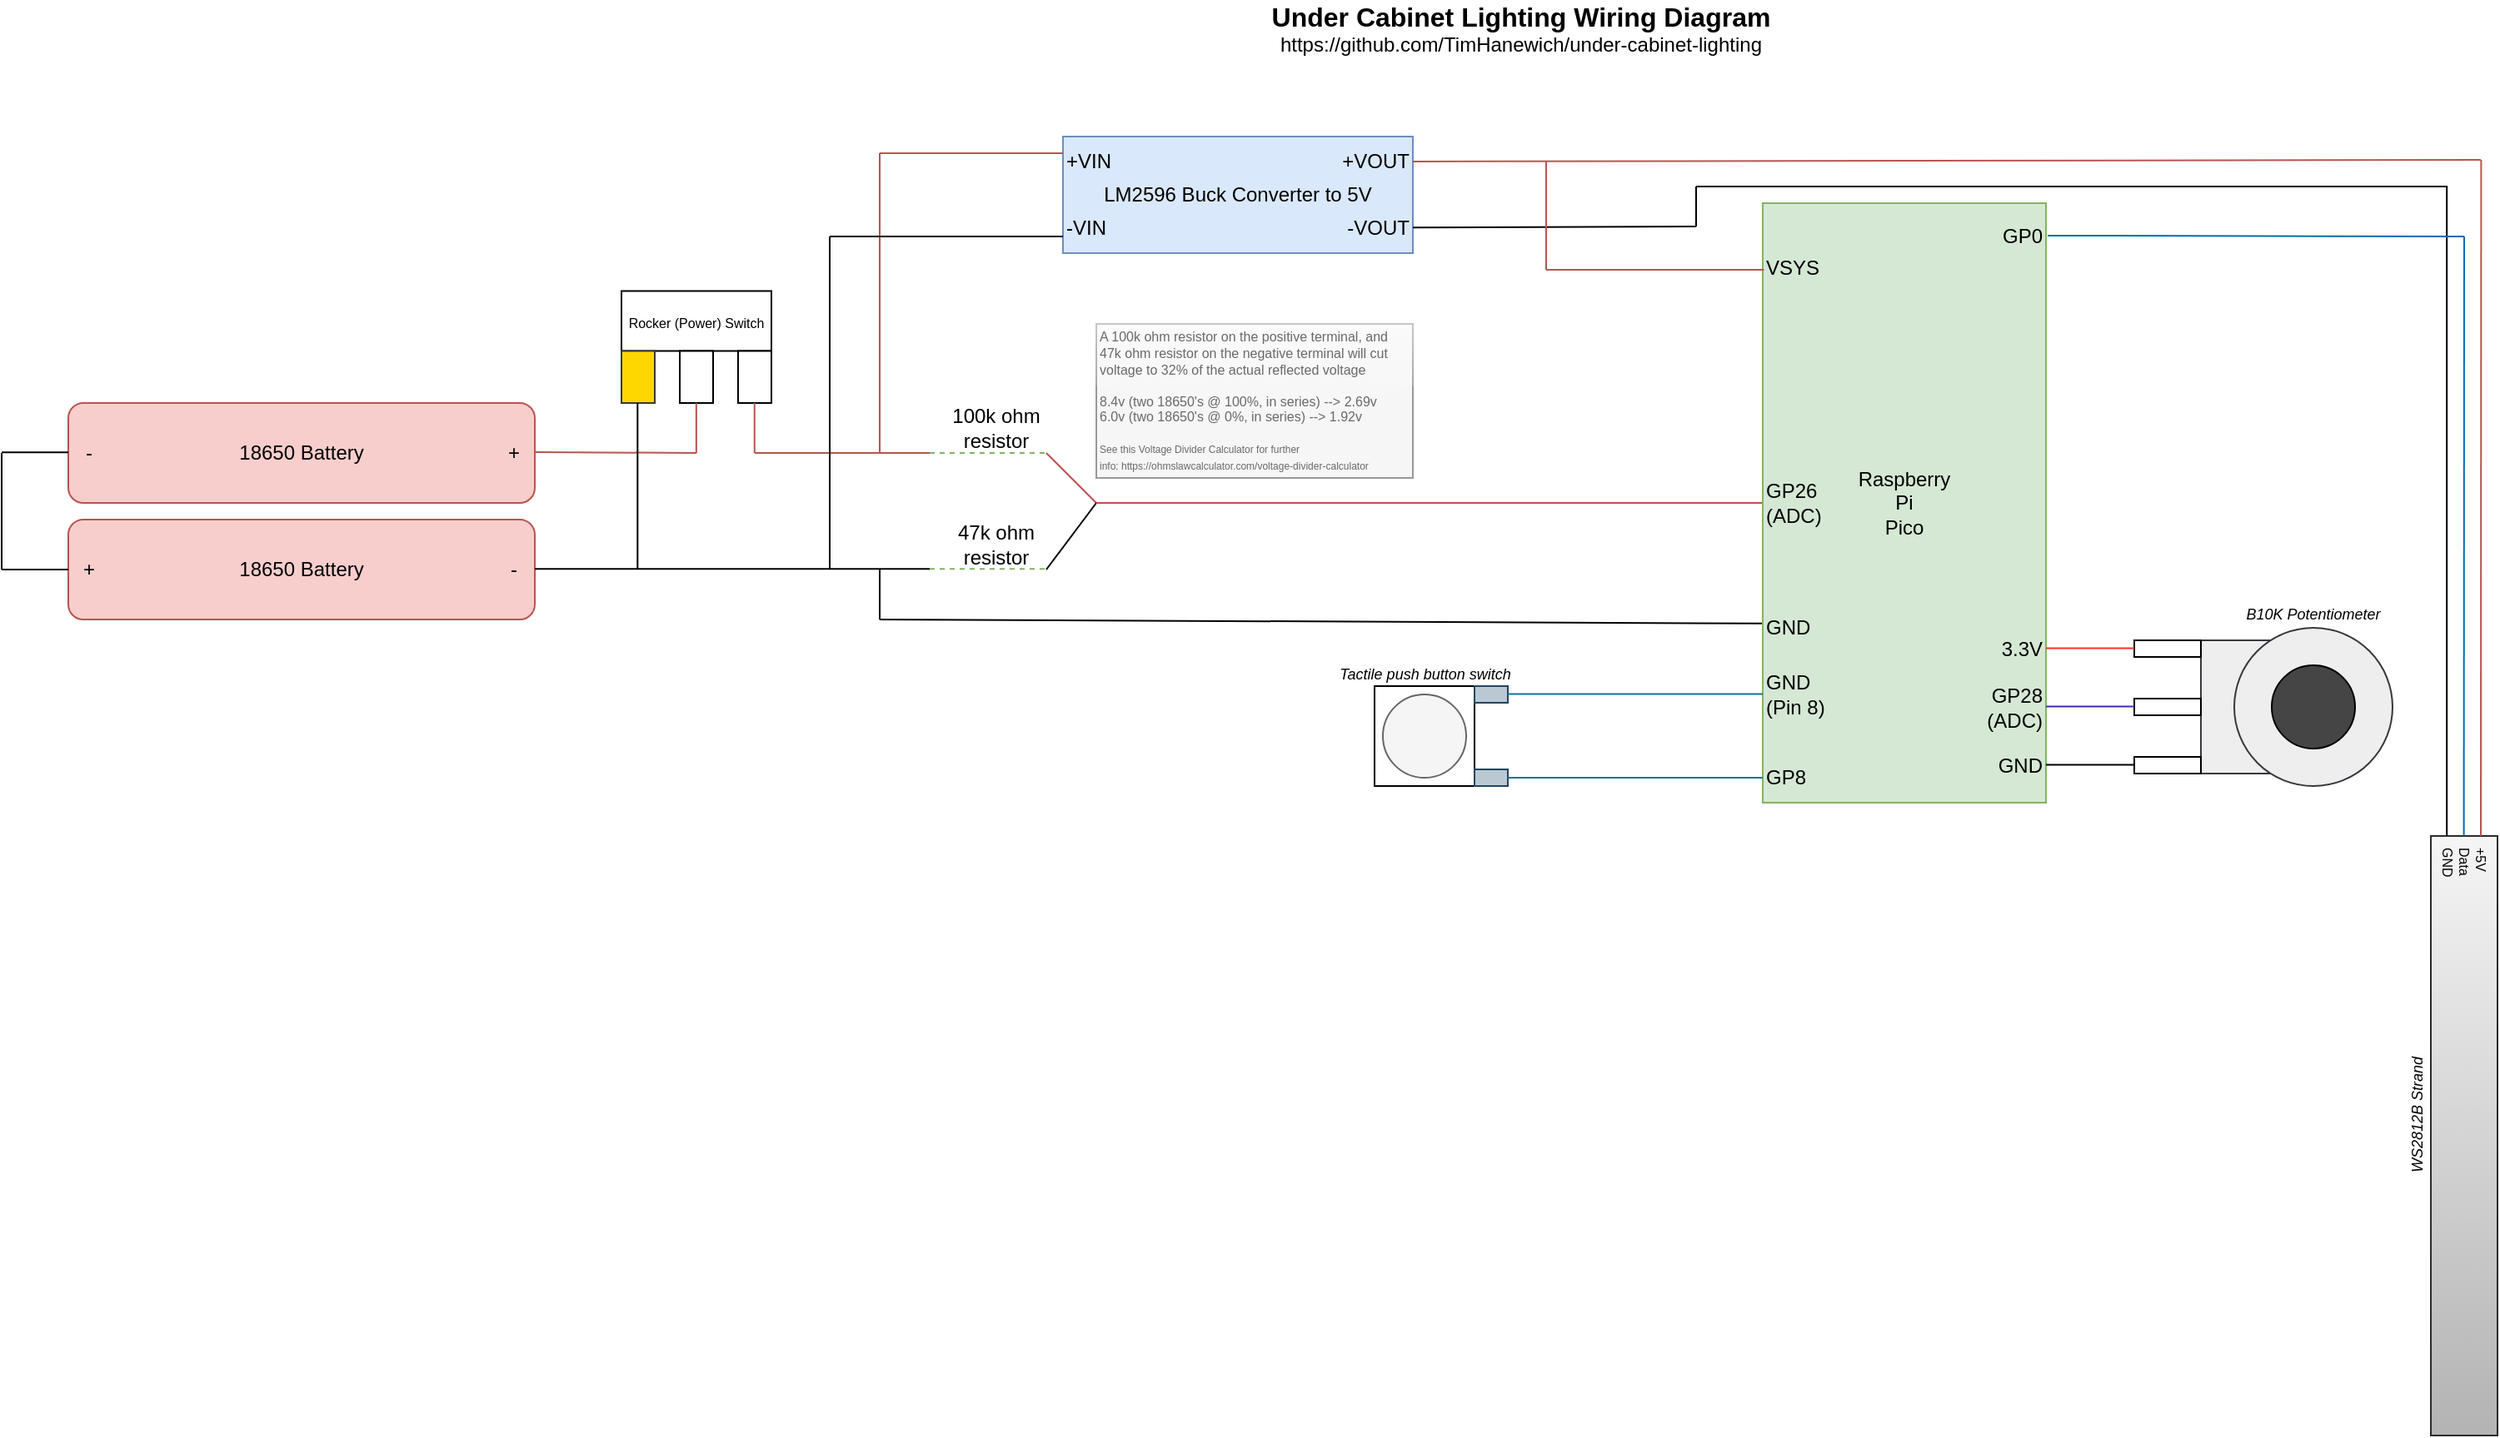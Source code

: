 <mxfile version="24.7.7">
  <diagram name="Page-1" id="AIk0Q2GmdtSzgIbApq3y">
    <mxGraphModel dx="1201" dy="1956" grid="1" gridSize="10" guides="1" tooltips="1" connect="1" arrows="1" fold="1" page="1" pageScale="1" pageWidth="850" pageHeight="1100" math="0" shadow="0">
      <root>
        <mxCell id="0" />
        <mxCell id="1" parent="0" />
        <mxCell id="WOSnY5D1xwaBjITCGNbo-13" value="" style="rounded=0;whiteSpace=wrap;html=1;fillColor=#eeeeee;strokeColor=#36393d;" parent="1" vertex="1">
          <mxGeometry x="1333" y="342.5" width="60" height="80" as="geometry" />
        </mxCell>
        <mxCell id="5yJc1-C0Uq-N8i1GRbMO-1" value="18650 Battery" style="rounded=1;whiteSpace=wrap;html=1;fillColor=#f8cecc;strokeColor=#b85450;" parent="1" vertex="1">
          <mxGeometry x="53" y="200" width="280" height="60" as="geometry" />
        </mxCell>
        <mxCell id="5yJc1-C0Uq-N8i1GRbMO-2" value="+" style="text;html=1;align=center;verticalAlign=middle;whiteSpace=wrap;rounded=0;" parent="1" vertex="1">
          <mxGeometry x="308" y="215" width="25" height="30" as="geometry" />
        </mxCell>
        <mxCell id="5yJc1-C0Uq-N8i1GRbMO-3" value="-" style="text;html=1;align=center;verticalAlign=middle;whiteSpace=wrap;rounded=0;" parent="1" vertex="1">
          <mxGeometry x="53" y="215" width="25" height="30" as="geometry" />
        </mxCell>
        <mxCell id="5yJc1-C0Uq-N8i1GRbMO-5" value="18650 Battery" style="rounded=1;whiteSpace=wrap;html=1;fillColor=#f8cecc;strokeColor=#b85450;" parent="1" vertex="1">
          <mxGeometry x="53" y="270" width="280" height="60" as="geometry" />
        </mxCell>
        <mxCell id="5yJc1-C0Uq-N8i1GRbMO-6" value="-" style="text;html=1;align=center;verticalAlign=middle;whiteSpace=wrap;rounded=0;" parent="1" vertex="1">
          <mxGeometry x="308" y="285" width="25" height="30" as="geometry" />
        </mxCell>
        <mxCell id="5yJc1-C0Uq-N8i1GRbMO-7" value="+" style="text;html=1;align=center;verticalAlign=middle;whiteSpace=wrap;rounded=0;" parent="1" vertex="1">
          <mxGeometry x="53" y="285" width="25" height="30" as="geometry" />
        </mxCell>
        <mxCell id="5yJc1-C0Uq-N8i1GRbMO-8" value="" style="endArrow=none;html=1;rounded=0;" parent="1" edge="1">
          <mxGeometry width="50" height="50" relative="1" as="geometry">
            <mxPoint x="53" y="300" as="sourcePoint" />
            <mxPoint x="13" y="300" as="targetPoint" />
          </mxGeometry>
        </mxCell>
        <mxCell id="5yJc1-C0Uq-N8i1GRbMO-9" value="" style="endArrow=none;html=1;rounded=0;" parent="1" edge="1">
          <mxGeometry width="50" height="50" relative="1" as="geometry">
            <mxPoint x="13" y="230" as="sourcePoint" />
            <mxPoint x="13" y="300" as="targetPoint" />
          </mxGeometry>
        </mxCell>
        <mxCell id="5yJc1-C0Uq-N8i1GRbMO-10" value="" style="endArrow=none;html=1;rounded=0;" parent="1" edge="1">
          <mxGeometry width="50" height="50" relative="1" as="geometry">
            <mxPoint x="53" y="229.66" as="sourcePoint" />
            <mxPoint x="13" y="229.66" as="targetPoint" />
          </mxGeometry>
        </mxCell>
        <mxCell id="5yJc1-C0Uq-N8i1GRbMO-11" value="" style="endArrow=none;html=1;rounded=0;fillColor=#f8cecc;strokeColor=#b85450;" parent="1" edge="1">
          <mxGeometry width="50" height="50" relative="1" as="geometry">
            <mxPoint x="465" y="230" as="sourcePoint" />
            <mxPoint x="570" y="230" as="targetPoint" />
          </mxGeometry>
        </mxCell>
        <mxCell id="5yJc1-C0Uq-N8i1GRbMO-12" value="" style="endArrow=none;html=1;rounded=0;exitX=1;exitY=0.5;exitDx=0;exitDy=0;" parent="1" edge="1">
          <mxGeometry width="50" height="50" relative="1" as="geometry">
            <mxPoint x="333" y="299.66" as="sourcePoint" />
            <mxPoint x="570" y="299.66" as="targetPoint" />
          </mxGeometry>
        </mxCell>
        <mxCell id="5yJc1-C0Uq-N8i1GRbMO-13" value="" style="endArrow=none;dashed=1;html=1;rounded=0;fillColor=#d5e8d4;strokeColor=#82b366;" parent="1" edge="1">
          <mxGeometry width="50" height="50" relative="1" as="geometry">
            <mxPoint x="570" y="230" as="sourcePoint" />
            <mxPoint x="640" y="230" as="targetPoint" />
          </mxGeometry>
        </mxCell>
        <mxCell id="5yJc1-C0Uq-N8i1GRbMO-14" value="" style="endArrow=none;dashed=1;html=1;rounded=0;fillColor=#d5e8d4;strokeColor=#82b366;" parent="1" edge="1">
          <mxGeometry width="50" height="50" relative="1" as="geometry">
            <mxPoint x="570" y="299.66" as="sourcePoint" />
            <mxPoint x="640" y="299.66" as="targetPoint" />
          </mxGeometry>
        </mxCell>
        <mxCell id="5yJc1-C0Uq-N8i1GRbMO-15" value="100k ohm resistor" style="text;html=1;align=center;verticalAlign=middle;whiteSpace=wrap;rounded=0;" parent="1" vertex="1">
          <mxGeometry x="580" y="200" width="60" height="30" as="geometry" />
        </mxCell>
        <mxCell id="5yJc1-C0Uq-N8i1GRbMO-16" value="47k ohm resistor" style="text;html=1;align=center;verticalAlign=middle;whiteSpace=wrap;rounded=0;" parent="1" vertex="1">
          <mxGeometry x="580" y="270" width="60" height="30" as="geometry" />
        </mxCell>
        <mxCell id="5yJc1-C0Uq-N8i1GRbMO-17" value="" style="endArrow=none;html=1;rounded=0;" parent="1" edge="1">
          <mxGeometry width="50" height="50" relative="1" as="geometry">
            <mxPoint x="540" y="330" as="sourcePoint" />
            <mxPoint x="540" y="300" as="targetPoint" />
          </mxGeometry>
        </mxCell>
        <mxCell id="5yJc1-C0Uq-N8i1GRbMO-18" value="" style="endArrow=none;html=1;rounded=0;entryX=1;entryY=1;entryDx=0;entryDy=0;fillColor=#f8cecc;strokeColor=#b85450;" parent="1" target="5yJc1-C0Uq-N8i1GRbMO-15" edge="1">
          <mxGeometry width="50" height="50" relative="1" as="geometry">
            <mxPoint x="670" y="260" as="sourcePoint" />
            <mxPoint x="610" y="310" as="targetPoint" />
          </mxGeometry>
        </mxCell>
        <mxCell id="5yJc1-C0Uq-N8i1GRbMO-19" value="" style="endArrow=none;html=1;rounded=0;exitX=1;exitY=0.5;exitDx=0;exitDy=0;" parent="1" edge="1">
          <mxGeometry width="50" height="50" relative="1" as="geometry">
            <mxPoint x="640" y="300.0" as="sourcePoint" />
            <mxPoint x="670" y="260" as="targetPoint" />
          </mxGeometry>
        </mxCell>
        <mxCell id="5yJc1-C0Uq-N8i1GRbMO-20" value="" style="endArrow=none;html=1;rounded=0;fillColor=#f8cecc;strokeColor=#b85450;entryX=0;entryY=0.5;entryDx=0;entryDy=0;" parent="1" target="5yJc1-C0Uq-N8i1GRbMO-24" edge="1">
          <mxGeometry width="50" height="50" relative="1" as="geometry">
            <mxPoint x="670" y="260" as="sourcePoint" />
            <mxPoint x="750" y="260" as="targetPoint" />
          </mxGeometry>
        </mxCell>
        <mxCell id="5yJc1-C0Uq-N8i1GRbMO-21" value="" style="endArrow=none;html=1;rounded=0;exitX=0.001;exitY=0.84;exitDx=0;exitDy=0;exitPerimeter=0;" parent="1" edge="1">
          <mxGeometry width="50" height="50" relative="1" as="geometry">
            <mxPoint x="1070.17" y="332.4" as="sourcePoint" />
            <mxPoint x="540" y="330" as="targetPoint" />
          </mxGeometry>
        </mxCell>
        <mxCell id="5yJc1-C0Uq-N8i1GRbMO-24" value="Raspberry&lt;div&gt;Pi&lt;/div&gt;&lt;div&gt;Pico&lt;/div&gt;" style="rounded=0;whiteSpace=wrap;html=1;fillColor=#d5e8d4;strokeColor=#82b366;" parent="1" vertex="1">
          <mxGeometry x="1070" y="80" width="170" height="360" as="geometry" />
        </mxCell>
        <mxCell id="5yJc1-C0Uq-N8i1GRbMO-25" value="GND" style="text;html=1;align=left;verticalAlign=middle;whiteSpace=wrap;rounded=0;" parent="1" vertex="1">
          <mxGeometry x="1070" y="320" width="60" height="30" as="geometry" />
        </mxCell>
        <mxCell id="5yJc1-C0Uq-N8i1GRbMO-26" value="GP26 (ADC)" style="text;html=1;align=left;verticalAlign=middle;whiteSpace=wrap;rounded=0;" parent="1" vertex="1">
          <mxGeometry x="1070" y="245" width="60" height="30" as="geometry" />
        </mxCell>
        <mxCell id="5yJc1-C0Uq-N8i1GRbMO-27" value="" style="endArrow=none;html=1;rounded=0;" parent="1" edge="1">
          <mxGeometry width="50" height="50" relative="1" as="geometry">
            <mxPoint x="510" y="300" as="sourcePoint" />
            <mxPoint x="510" y="100" as="targetPoint" />
          </mxGeometry>
        </mxCell>
        <mxCell id="5yJc1-C0Uq-N8i1GRbMO-28" value="" style="endArrow=none;html=1;rounded=0;exitX=1;exitY=0.5;exitDx=0;exitDy=0;fillColor=#f8cecc;strokeColor=#b85450;" parent="1" edge="1">
          <mxGeometry width="50" height="50" relative="1" as="geometry">
            <mxPoint x="540" y="230" as="sourcePoint" />
            <mxPoint x="540" y="50" as="targetPoint" />
          </mxGeometry>
        </mxCell>
        <mxCell id="5yJc1-C0Uq-N8i1GRbMO-29" value="LM2596 Buck Converter to 5V" style="rounded=0;whiteSpace=wrap;html=1;fillColor=#dae8fc;strokeColor=#6c8ebf;" parent="1" vertex="1">
          <mxGeometry x="650" y="40" width="210" height="70" as="geometry" />
        </mxCell>
        <mxCell id="5yJc1-C0Uq-N8i1GRbMO-30" value="" style="endArrow=none;html=1;rounded=0;" parent="1" edge="1">
          <mxGeometry width="50" height="50" relative="1" as="geometry">
            <mxPoint x="510" y="100" as="sourcePoint" />
            <mxPoint x="650" y="100.0" as="targetPoint" />
          </mxGeometry>
        </mxCell>
        <mxCell id="5yJc1-C0Uq-N8i1GRbMO-31" value="" style="endArrow=none;html=1;rounded=0;fillColor=#f8cecc;strokeColor=#b85450;" parent="1" edge="1">
          <mxGeometry width="50" height="50" relative="1" as="geometry">
            <mxPoint x="540" y="50" as="sourcePoint" />
            <mxPoint x="650" y="50" as="targetPoint" />
          </mxGeometry>
        </mxCell>
        <mxCell id="5yJc1-C0Uq-N8i1GRbMO-32" value="+VIN" style="text;html=1;align=left;verticalAlign=middle;whiteSpace=wrap;rounded=0;" parent="1" vertex="1">
          <mxGeometry x="650" y="40" width="60" height="30" as="geometry" />
        </mxCell>
        <mxCell id="5yJc1-C0Uq-N8i1GRbMO-33" value="-VIN" style="text;html=1;align=left;verticalAlign=middle;whiteSpace=wrap;rounded=0;" parent="1" vertex="1">
          <mxGeometry x="650" y="80" width="60" height="30" as="geometry" />
        </mxCell>
        <mxCell id="5yJc1-C0Uq-N8i1GRbMO-34" value="+VOUT" style="text;html=1;align=right;verticalAlign=middle;whiteSpace=wrap;rounded=0;" parent="1" vertex="1">
          <mxGeometry x="800" y="40" width="60" height="30" as="geometry" />
        </mxCell>
        <mxCell id="5yJc1-C0Uq-N8i1GRbMO-35" value="-VOUT" style="text;html=1;align=right;verticalAlign=middle;whiteSpace=wrap;rounded=0;" parent="1" vertex="1">
          <mxGeometry x="800" y="80" width="60" height="30" as="geometry" />
        </mxCell>
        <mxCell id="5yJc1-C0Uq-N8i1GRbMO-37" value="" style="endArrow=none;html=1;rounded=0;exitX=1;exitY=0.5;exitDx=0;exitDy=0;fillColor=#f8cecc;strokeColor=#B85450;" parent="1" source="5yJc1-C0Uq-N8i1GRbMO-34" edge="1">
          <mxGeometry width="50" height="50" relative="1" as="geometry">
            <mxPoint x="1000" y="40" as="sourcePoint" />
            <mxPoint x="1501" y="54" as="targetPoint" />
          </mxGeometry>
        </mxCell>
        <mxCell id="5yJc1-C0Uq-N8i1GRbMO-38" value="" style="endArrow=none;html=1;rounded=0;exitX=1;exitY=0.5;exitDx=0;exitDy=0;fillColor=#f8cecc;strokeColor=#000000;" parent="1" edge="1">
          <mxGeometry width="50" height="50" relative="1" as="geometry">
            <mxPoint x="860" y="94.66" as="sourcePoint" />
            <mxPoint x="1030" y="94" as="targetPoint" />
          </mxGeometry>
        </mxCell>
        <mxCell id="5yJc1-C0Uq-N8i1GRbMO-39" value="" style="endArrow=none;html=1;rounded=0;exitX=1;exitY=0.5;exitDx=0;exitDy=0;fillColor=#f8cecc;strokeColor=#b85450;" parent="1" edge="1">
          <mxGeometry width="50" height="50" relative="1" as="geometry">
            <mxPoint x="940" y="55" as="sourcePoint" />
            <mxPoint x="940" y="120" as="targetPoint" />
          </mxGeometry>
        </mxCell>
        <mxCell id="5yJc1-C0Uq-N8i1GRbMO-40" value="" style="endArrow=none;html=1;rounded=0;fillColor=#f8cecc;strokeColor=#b85450;entryX=0.004;entryY=0.111;entryDx=0;entryDy=0;entryPerimeter=0;" parent="1" target="5yJc1-C0Uq-N8i1GRbMO-24" edge="1">
          <mxGeometry width="50" height="50" relative="1" as="geometry">
            <mxPoint x="940" y="120" as="sourcePoint" />
            <mxPoint x="990" y="165" as="targetPoint" />
          </mxGeometry>
        </mxCell>
        <mxCell id="5yJc1-C0Uq-N8i1GRbMO-41" value="VSYS" style="text;html=1;align=left;verticalAlign=middle;whiteSpace=wrap;rounded=0;" parent="1" vertex="1">
          <mxGeometry x="1070" y="104" width="60" height="30" as="geometry" />
        </mxCell>
        <mxCell id="5yJc1-C0Uq-N8i1GRbMO-42" value="" style="endArrow=none;html=1;rounded=0;fillColor=#f8cecc;strokeColor=#000000;" parent="1" edge="1">
          <mxGeometry width="50" height="50" relative="1" as="geometry">
            <mxPoint x="1030" y="94" as="sourcePoint" />
            <mxPoint x="1030" y="70" as="targetPoint" />
          </mxGeometry>
        </mxCell>
        <mxCell id="5yJc1-C0Uq-N8i1GRbMO-43" value="" style="endArrow=none;html=1;rounded=0;fillColor=#f8cecc;strokeColor=#000000;" parent="1" edge="1">
          <mxGeometry width="50" height="50" relative="1" as="geometry">
            <mxPoint x="1030" y="70" as="sourcePoint" />
            <mxPoint x="1481" y="70" as="targetPoint" />
          </mxGeometry>
        </mxCell>
        <mxCell id="5yJc1-C0Uq-N8i1GRbMO-44" value="" style="rounded=0;whiteSpace=wrap;html=1;fillColor=#f5f5f5;gradientColor=#b3b3b3;strokeColor=#2B2B2B;" parent="1" vertex="1">
          <mxGeometry x="1471" y="460" width="40" height="360" as="geometry" />
        </mxCell>
        <mxCell id="5yJc1-C0Uq-N8i1GRbMO-47" value="+5V" style="text;html=1;align=left;verticalAlign=middle;whiteSpace=wrap;rounded=0;fontSize=8;rotation=90;" parent="1" vertex="1">
          <mxGeometry x="1471" y="490" width="60" height="10" as="geometry" />
        </mxCell>
        <mxCell id="5yJc1-C0Uq-N8i1GRbMO-48" value="GND" style="text;html=1;align=left;verticalAlign=middle;whiteSpace=wrap;rounded=0;fontSize=8;rotation=90;" parent="1" vertex="1">
          <mxGeometry x="1451" y="490" width="60" height="10" as="geometry" />
        </mxCell>
        <mxCell id="5yJc1-C0Uq-N8i1GRbMO-49" value="Data" style="text;html=1;align=left;verticalAlign=middle;whiteSpace=wrap;rounded=0;fontSize=8;rotation=90;" parent="1" vertex="1">
          <mxGeometry x="1461" y="490" width="60" height="10" as="geometry" />
        </mxCell>
        <mxCell id="5yJc1-C0Uq-N8i1GRbMO-87" value="" style="endArrow=none;html=1;rounded=0;fillColor=#f8cecc;strokeColor=#B85450;" parent="1" edge="1">
          <mxGeometry width="50" height="50" relative="1" as="geometry">
            <mxPoint x="1501.0" y="460" as="sourcePoint" />
            <mxPoint x="1501.2" y="54" as="targetPoint" />
          </mxGeometry>
        </mxCell>
        <mxCell id="5yJc1-C0Uq-N8i1GRbMO-94" value="" style="endArrow=none;html=1;rounded=0;fillColor=#f8cecc;strokeColor=#000000;" parent="1" edge="1">
          <mxGeometry width="50" height="50" relative="1" as="geometry">
            <mxPoint x="1480.58" y="460" as="sourcePoint" />
            <mxPoint x="1480.58" y="70" as="targetPoint" />
          </mxGeometry>
        </mxCell>
        <mxCell id="5yJc1-C0Uq-N8i1GRbMO-96" value="" style="endArrow=none;html=1;rounded=0;fillColor=#1ba1e2;strokeColor=#006EAF;" parent="1" edge="1">
          <mxGeometry width="50" height="50" relative="1" as="geometry">
            <mxPoint x="1490.8" y="460" as="sourcePoint" />
            <mxPoint x="1491" y="100" as="targetPoint" />
          </mxGeometry>
        </mxCell>
        <mxCell id="5yJc1-C0Uq-N8i1GRbMO-97" value="" style="endArrow=none;html=1;rounded=0;fillColor=#1ba1e2;strokeColor=#006EAF;exitX=1.006;exitY=0.054;exitDx=0;exitDy=0;exitPerimeter=0;" parent="1" source="5yJc1-C0Uq-N8i1GRbMO-24" edge="1">
          <mxGeometry width="50" height="50" relative="1" as="geometry">
            <mxPoint x="1310" y="100" as="sourcePoint" />
            <mxPoint x="1491" y="100" as="targetPoint" />
          </mxGeometry>
        </mxCell>
        <mxCell id="5yJc1-C0Uq-N8i1GRbMO-98" value="GP0" style="text;html=1;align=right;verticalAlign=middle;whiteSpace=wrap;rounded=0;" parent="1" vertex="1">
          <mxGeometry x="1180" y="85" width="60" height="30" as="geometry" />
        </mxCell>
        <mxCell id="5yJc1-C0Uq-N8i1GRbMO-126" value="A 100k ohm resistor on the positive terminal, and 47k ohm resistor on the negative terminal will cut voltage to 32% of the actual reflected voltage&lt;div style=&quot;font-size: 8px;&quot;&gt;&lt;br style=&quot;font-size: 8px;&quot;&gt;&lt;/div&gt;&lt;div style=&quot;font-size: 8px;&quot;&gt;8.4v (two 18650&#39;s @ 100%, in series) --&amp;gt; 2.69v&lt;/div&gt;&lt;div style=&quot;font-size: 8px;&quot;&gt;6.0v (two 18650&#39;s @ 0%, in series) --&amp;gt; 1.92v&lt;/div&gt;&lt;div style=&quot;font-size: 8px;&quot;&gt;&lt;br&gt;&lt;/div&gt;&lt;div style=&quot;&quot;&gt;&lt;font style=&quot;font-size: 6px;&quot;&gt;See this Voltage Divider Calculator for further info:&amp;nbsp;https://ohmslawcalculator.com/voltage-divider-calculator&lt;/font&gt;&lt;/div&gt;" style="text;html=1;align=left;verticalAlign=middle;whiteSpace=wrap;rounded=0;fontSize=8;fillColor=#eeeeee;strokeColor=#36393d;opacity=50;glass=1;fontColor=#696969;" parent="1" vertex="1">
          <mxGeometry x="670" y="152.5" width="190" height="92.5" as="geometry" />
        </mxCell>
        <mxCell id="WOSnY5D1xwaBjITCGNbo-1" value="" style="rounded=0;whiteSpace=wrap;html=1;" parent="1" vertex="1">
          <mxGeometry x="837" y="370" width="60" height="60" as="geometry" />
        </mxCell>
        <mxCell id="WOSnY5D1xwaBjITCGNbo-2" value="" style="ellipse;whiteSpace=wrap;html=1;aspect=fixed;fillColor=#f5f5f5;fontColor=#333333;strokeColor=#666666;" parent="1" vertex="1">
          <mxGeometry x="842" y="375" width="50" height="50" as="geometry" />
        </mxCell>
        <mxCell id="WOSnY5D1xwaBjITCGNbo-4" value="" style="rounded=0;whiteSpace=wrap;html=1;fillColor=#bac8d3;strokeColor=#23445d;" parent="1" vertex="1">
          <mxGeometry x="897" y="370" width="20" height="10" as="geometry" />
        </mxCell>
        <mxCell id="WOSnY5D1xwaBjITCGNbo-5" value="" style="rounded=0;whiteSpace=wrap;html=1;fillColor=#bac8d3;strokeColor=#23445d;" parent="1" vertex="1">
          <mxGeometry x="897" y="420" width="20" height="10" as="geometry" />
        </mxCell>
        <mxCell id="WOSnY5D1xwaBjITCGNbo-6" value="" style="endArrow=none;html=1;rounded=0;exitX=1;exitY=0.5;exitDx=0;exitDy=0;fillColor=#b1ddf0;strokeColor=#10739e;" parent="1" edge="1">
          <mxGeometry width="50" height="50" relative="1" as="geometry">
            <mxPoint x="917" y="374.71" as="sourcePoint" />
            <mxPoint x="1070" y="374.71" as="targetPoint" />
          </mxGeometry>
        </mxCell>
        <mxCell id="WOSnY5D1xwaBjITCGNbo-7" value="GND (Pin 8)" style="text;html=1;align=left;verticalAlign=middle;whiteSpace=wrap;rounded=0;" parent="1" vertex="1">
          <mxGeometry x="1070" y="360" width="50" height="30" as="geometry" />
        </mxCell>
        <mxCell id="WOSnY5D1xwaBjITCGNbo-10" value="GP8" style="text;html=1;align=left;verticalAlign=middle;whiteSpace=wrap;rounded=0;" parent="1" vertex="1">
          <mxGeometry x="1070" y="410" width="60" height="30" as="geometry" />
        </mxCell>
        <mxCell id="WOSnY5D1xwaBjITCGNbo-11" value="" style="ellipse;whiteSpace=wrap;html=1;aspect=fixed;fillColor=#eeeeee;strokeColor=#36393d;" parent="1" vertex="1">
          <mxGeometry x="1353" y="335" width="95" height="95" as="geometry" />
        </mxCell>
        <mxCell id="WOSnY5D1xwaBjITCGNbo-12" value="" style="ellipse;whiteSpace=wrap;html=1;aspect=fixed;fillColor=#454545;" parent="1" vertex="1">
          <mxGeometry x="1375.5" y="357.5" width="50" height="50" as="geometry" />
        </mxCell>
        <mxCell id="WOSnY5D1xwaBjITCGNbo-14" value="" style="rounded=0;whiteSpace=wrap;html=1;" parent="1" vertex="1">
          <mxGeometry x="1293" y="342.5" width="40" height="10" as="geometry" />
        </mxCell>
        <mxCell id="WOSnY5D1xwaBjITCGNbo-15" value="" style="rounded=0;whiteSpace=wrap;html=1;" parent="1" vertex="1">
          <mxGeometry x="1293" y="412.5" width="40" height="10" as="geometry" />
        </mxCell>
        <mxCell id="WOSnY5D1xwaBjITCGNbo-16" value="" style="rounded=0;whiteSpace=wrap;html=1;" parent="1" vertex="1">
          <mxGeometry x="1293" y="377.5" width="40" height="10" as="geometry" />
        </mxCell>
        <mxCell id="WOSnY5D1xwaBjITCGNbo-17" value="" style="endArrow=none;html=1;rounded=0;strokeColor=#FF2B2B;" parent="1" edge="1">
          <mxGeometry width="50" height="50" relative="1" as="geometry">
            <mxPoint x="1240" y="347.3" as="sourcePoint" />
            <mxPoint x="1293" y="347.3" as="targetPoint" />
          </mxGeometry>
        </mxCell>
        <mxCell id="WOSnY5D1xwaBjITCGNbo-18" value="" style="endArrow=none;html=1;rounded=0;fillColor=#cce5ff;strokeColor=#372EBA;" parent="1" edge="1">
          <mxGeometry width="50" height="50" relative="1" as="geometry">
            <mxPoint x="1240" y="382.3" as="sourcePoint" />
            <mxPoint x="1293" y="382.3" as="targetPoint" />
          </mxGeometry>
        </mxCell>
        <mxCell id="WOSnY5D1xwaBjITCGNbo-19" value="" style="endArrow=none;html=1;rounded=0;" parent="1" edge="1">
          <mxGeometry width="50" height="50" relative="1" as="geometry">
            <mxPoint x="1240" y="417.3" as="sourcePoint" />
            <mxPoint x="1293" y="417.3" as="targetPoint" />
          </mxGeometry>
        </mxCell>
        <mxCell id="WOSnY5D1xwaBjITCGNbo-20" value="3.3V" style="text;html=1;align=right;verticalAlign=middle;whiteSpace=wrap;rounded=0;" parent="1" vertex="1">
          <mxGeometry x="1180" y="332.5" width="60" height="30" as="geometry" />
        </mxCell>
        <mxCell id="WOSnY5D1xwaBjITCGNbo-21" value="GP28 (ADC)" style="text;html=1;align=right;verticalAlign=middle;whiteSpace=wrap;rounded=0;" parent="1" vertex="1">
          <mxGeometry x="1180" y="367.5" width="60" height="30" as="geometry" />
        </mxCell>
        <mxCell id="WOSnY5D1xwaBjITCGNbo-22" value="GND" style="text;html=1;align=right;verticalAlign=middle;whiteSpace=wrap;rounded=0;" parent="1" vertex="1">
          <mxGeometry x="1180" y="402.5" width="60" height="30" as="geometry" />
        </mxCell>
        <mxCell id="WOSnY5D1xwaBjITCGNbo-23" value="B10K Potentiometer" style="text;html=1;align=center;verticalAlign=middle;whiteSpace=wrap;rounded=0;fontSize=9;fontStyle=2" parent="1" vertex="1">
          <mxGeometry x="1334.25" y="319" width="132.5" height="15" as="geometry" />
        </mxCell>
        <mxCell id="WOSnY5D1xwaBjITCGNbo-24" value="WS2812B Strand" style="text;html=1;align=center;verticalAlign=middle;whiteSpace=wrap;rounded=0;fontSize=9;fontStyle=2;rotation=-90;" parent="1" vertex="1">
          <mxGeometry x="1396" y="620" width="132.5" height="15" as="geometry" />
        </mxCell>
        <mxCell id="WOSnY5D1xwaBjITCGNbo-25" value="Tactile push button switch" style="text;html=1;align=center;verticalAlign=middle;whiteSpace=wrap;rounded=0;fontSize=9;fontStyle=2" parent="1" vertex="1">
          <mxGeometry x="800.75" y="355" width="132.5" height="15" as="geometry" />
        </mxCell>
        <mxCell id="WOSnY5D1xwaBjITCGNbo-26" value="&lt;font style=&quot;font-size: 8px;&quot;&gt;Rocker (Power) Switch&lt;/font&gt;" style="rounded=0;whiteSpace=wrap;html=1;" parent="1" vertex="1">
          <mxGeometry x="385" y="132.75" width="90" height="36" as="geometry" />
        </mxCell>
        <mxCell id="WOSnY5D1xwaBjITCGNbo-27" value="" style="rounded=0;whiteSpace=wrap;html=1;fillColor=#FFD700;strokeColor=#36393d;" parent="1" vertex="1">
          <mxGeometry x="385" y="168.75" width="20" height="31.25" as="geometry" />
        </mxCell>
        <mxCell id="WOSnY5D1xwaBjITCGNbo-28" value="" style="rounded=0;whiteSpace=wrap;html=1;" parent="1" vertex="1">
          <mxGeometry x="455" y="168.75" width="20" height="31.25" as="geometry" />
        </mxCell>
        <mxCell id="WOSnY5D1xwaBjITCGNbo-29" value="" style="rounded=0;whiteSpace=wrap;html=1;" parent="1" vertex="1">
          <mxGeometry x="420" y="168.75" width="20" height="31.25" as="geometry" />
        </mxCell>
        <mxCell id="WOSnY5D1xwaBjITCGNbo-30" value="" style="endArrow=none;html=1;rounded=0;fillColor=#f8cecc;strokeColor=#b85450;" parent="1" edge="1">
          <mxGeometry width="50" height="50" relative="1" as="geometry">
            <mxPoint x="333" y="229.5" as="sourcePoint" />
            <mxPoint x="430" y="230" as="targetPoint" />
          </mxGeometry>
        </mxCell>
        <mxCell id="WOSnY5D1xwaBjITCGNbo-31" value="" style="endArrow=none;html=1;rounded=0;fillColor=#f8cecc;strokeColor=#b85450;" parent="1" edge="1">
          <mxGeometry width="50" height="50" relative="1" as="geometry">
            <mxPoint x="429.92" y="230" as="sourcePoint" />
            <mxPoint x="429.92" y="200" as="targetPoint" />
          </mxGeometry>
        </mxCell>
        <mxCell id="WOSnY5D1xwaBjITCGNbo-32" value="" style="endArrow=none;html=1;rounded=0;fillColor=#f8cecc;strokeColor=#b85450;" parent="1" edge="1">
          <mxGeometry width="50" height="50" relative="1" as="geometry">
            <mxPoint x="464.88" y="230" as="sourcePoint" />
            <mxPoint x="464.88" y="200" as="targetPoint" />
          </mxGeometry>
        </mxCell>
        <mxCell id="WOSnY5D1xwaBjITCGNbo-33" value="" style="endArrow=none;html=1;rounded=0;" parent="1" edge="1">
          <mxGeometry width="50" height="50" relative="1" as="geometry">
            <mxPoint x="394.66" y="300" as="sourcePoint" />
            <mxPoint x="394.66" y="200" as="targetPoint" />
          </mxGeometry>
        </mxCell>
        <mxCell id="WOSnY5D1xwaBjITCGNbo-34" value="" style="endArrow=none;html=1;rounded=0;exitX=1;exitY=0.5;exitDx=0;exitDy=0;fillColor=#b1ddf0;strokeColor=#10739e;" parent="1" edge="1">
          <mxGeometry width="50" height="50" relative="1" as="geometry">
            <mxPoint x="917" y="425" as="sourcePoint" />
            <mxPoint x="1070" y="425" as="targetPoint" />
          </mxGeometry>
        </mxCell>
        <mxCell id="NWkZKVVkxukmB8QtKzGu-1" value="&lt;b&gt;&lt;font style=&quot;font-size: 16px;&quot;&gt;Under Cabinet Lighting Wiring Diagram&lt;/font&gt;&lt;/b&gt;&lt;div&gt;https://github.com/TimHanewich/under-cabinet-lighting&lt;br&gt;&lt;/div&gt;" style="text;html=1;align=center;verticalAlign=middle;whiteSpace=wrap;rounded=0;" vertex="1" parent="1">
          <mxGeometry x="750" y="-40" width="350" height="30" as="geometry" />
        </mxCell>
      </root>
    </mxGraphModel>
  </diagram>
</mxfile>
